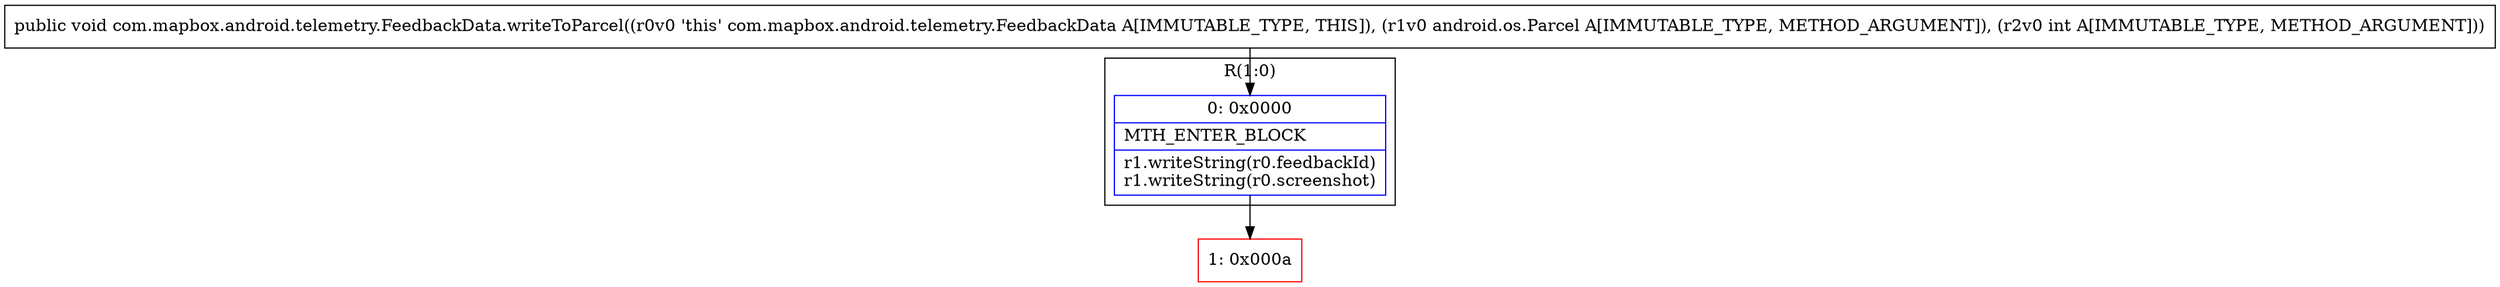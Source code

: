 digraph "CFG forcom.mapbox.android.telemetry.FeedbackData.writeToParcel(Landroid\/os\/Parcel;I)V" {
subgraph cluster_Region_353048551 {
label = "R(1:0)";
node [shape=record,color=blue];
Node_0 [shape=record,label="{0\:\ 0x0000|MTH_ENTER_BLOCK\l|r1.writeString(r0.feedbackId)\lr1.writeString(r0.screenshot)\l}"];
}
Node_1 [shape=record,color=red,label="{1\:\ 0x000a}"];
MethodNode[shape=record,label="{public void com.mapbox.android.telemetry.FeedbackData.writeToParcel((r0v0 'this' com.mapbox.android.telemetry.FeedbackData A[IMMUTABLE_TYPE, THIS]), (r1v0 android.os.Parcel A[IMMUTABLE_TYPE, METHOD_ARGUMENT]), (r2v0 int A[IMMUTABLE_TYPE, METHOD_ARGUMENT])) }"];
MethodNode -> Node_0;
Node_0 -> Node_1;
}

